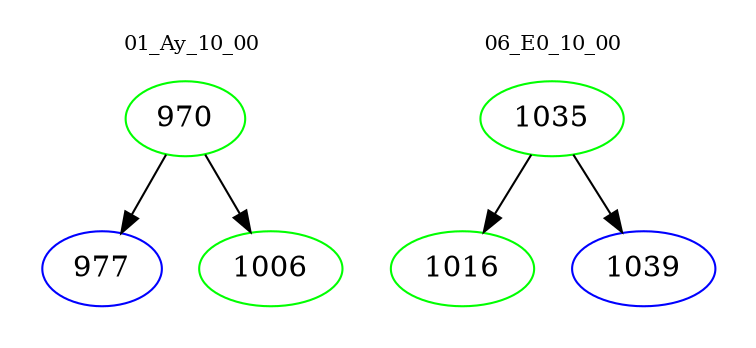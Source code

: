 digraph{
subgraph cluster_0 {
color = white
label = "01_Ay_10_00";
fontsize=10;
T0_970 [label="970", color="green"]
T0_970 -> T0_977 [color="black"]
T0_977 [label="977", color="blue"]
T0_970 -> T0_1006 [color="black"]
T0_1006 [label="1006", color="green"]
}
subgraph cluster_1 {
color = white
label = "06_E0_10_00";
fontsize=10;
T1_1035 [label="1035", color="green"]
T1_1035 -> T1_1016 [color="black"]
T1_1016 [label="1016", color="green"]
T1_1035 -> T1_1039 [color="black"]
T1_1039 [label="1039", color="blue"]
}
}
